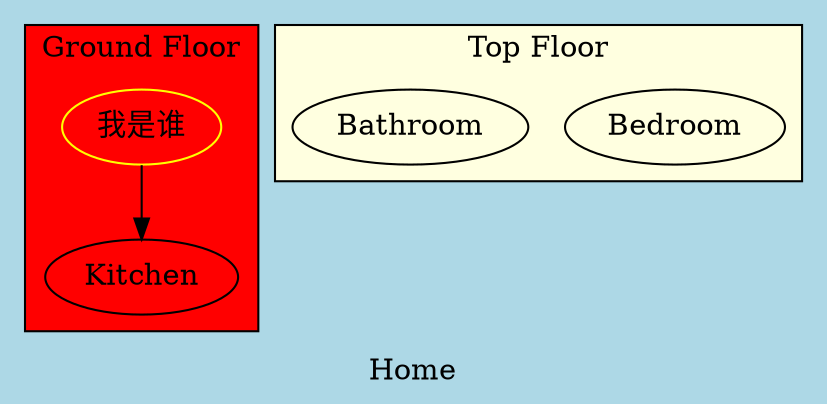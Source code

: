 digraph {
  bgcolor="lightblue"
  label="Home"
  subgraph cluster_ground_floor {
    bgcolor="red"
    label="Ground Floor"
    Lounge[label="我是谁" color=yellow]
    Kitchen

    Lounge -> Kitchen;
  }
  subgraph cluster_top_floor {
    bgcolor="lightyellow"
    label="Top Floor"
    Bedroom
    Bathroom
  }
}